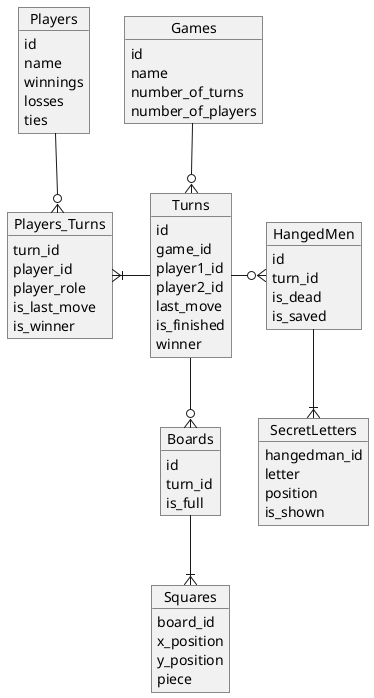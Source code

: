 @startuml Conceptual Diagram
    Object Players {
        id
        name
        winnings
        losses
        ties 
    }
    Object Games {
        id
        name
        number_of_turns
        number_of_players
    }
    Object Players_Turns {
        turn_id
        player_id
        player_role
        is_last_move
        is_winner
    }
    Object Turns {
        id
        game_id
        player1_id
        player2_id
        last_move
        is_finished
        winner
    }
    Object Boards {
        id
        turn_id
        is_full
    }
    Object Squares {
        board_id
        x_position
        y_position
        piece 
    }
    Object HangedMen {
        id
        turn_id
        is_dead
        is_saved
    }
    Object SecretLetters {
        hangedman_id
        letter
        position
        is_shown
    }

    Players --o{ Players_Turns
    
    Games --o{ Turns

    Turns --o{ Boards
    Turns -right-o{ HangedMen
    Turns -left-|{ Players_Turns

    Boards --|{ Squares

    HangedMen --|{ SecretLetters

@enduml